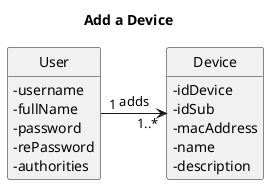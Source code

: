 @startuml
'https://plantuml.com/class-diagram
hide circle
skinparam classAttributeIconSize 0
hide methods

title Add a Device

class Device{
    -idDevice
    -idSub
    -macAddress
    -name
    -description
}

class User{
    -username
    -fullName
    -password
    -rePassword
    -authorities

}

User "1" -right--> "1..*" Device: adds

@enduml